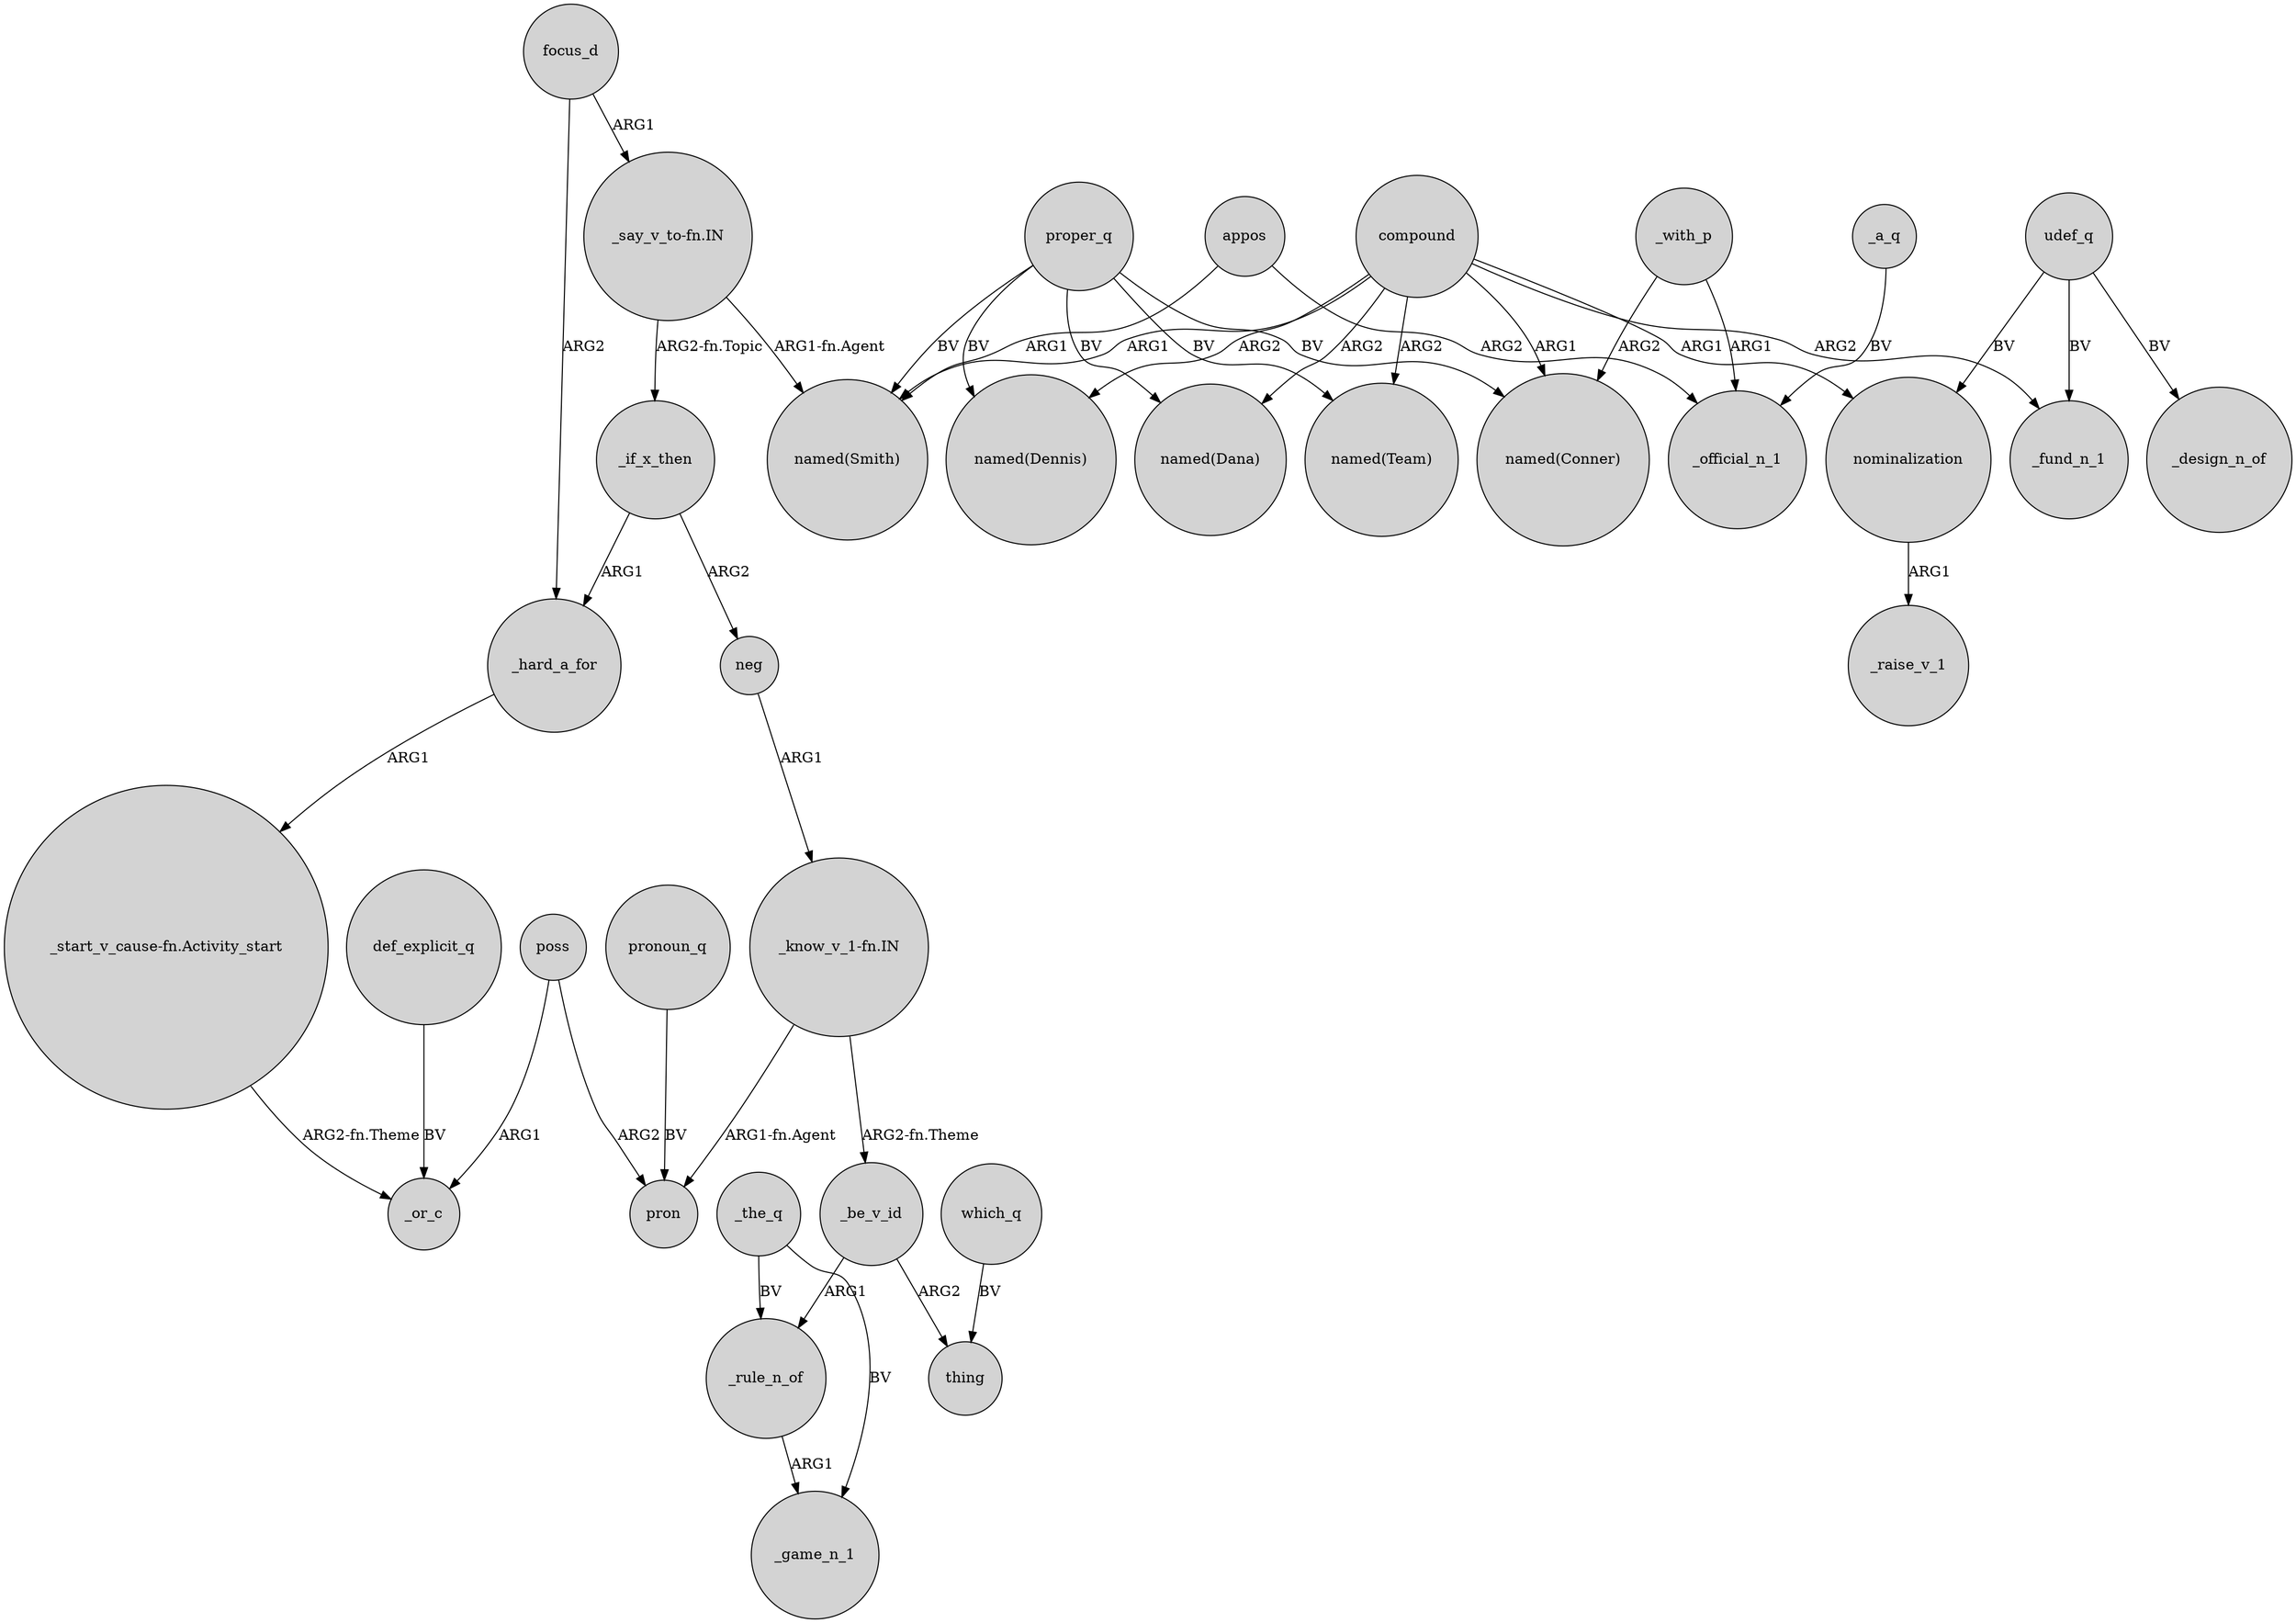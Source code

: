 digraph {
	node [shape=circle style=filled]
	focus_d -> _hard_a_for [label=ARG2]
	compound -> "named(Conner)" [label=ARG1]
	"_say_v_to-fn.IN" -> _if_x_then [label="ARG2-fn.Topic"]
	appos -> _official_n_1 [label=ARG2]
	poss -> pron [label=ARG2]
	_hard_a_for -> "_start_v_cause-fn.Activity_start" [label=ARG1]
	proper_q -> "named(Dennis)" [label=BV]
	"_know_v_1-fn.IN" -> _be_v_id [label="ARG2-fn.Theme"]
	def_explicit_q -> _or_c [label=BV]
	_with_p -> _official_n_1 [label=ARG1]
	proper_q -> "named(Team)" [label=BV]
	"_say_v_to-fn.IN" -> "named(Smith)" [label="ARG1-fn.Agent"]
	_if_x_then -> _hard_a_for [label=ARG1]
	"_know_v_1-fn.IN" -> pron [label="ARG1-fn.Agent"]
	compound -> _fund_n_1 [label=ARG2]
	nominalization -> _raise_v_1 [label=ARG1]
	_with_p -> "named(Conner)" [label=ARG2]
	compound -> "named(Dennis)" [label=ARG2]
	focus_d -> "_say_v_to-fn.IN" [label=ARG1]
	_if_x_then -> neg [label=ARG2]
	pronoun_q -> pron [label=BV]
	proper_q -> "named(Conner)" [label=BV]
	_a_q -> _official_n_1 [label=BV]
	neg -> "_know_v_1-fn.IN" [label=ARG1]
	_be_v_id -> _rule_n_of [label=ARG1]
	compound -> "named(Smith)" [label=ARG1]
	compound -> "named(Dana)" [label=ARG2]
	udef_q -> _fund_n_1 [label=BV]
	udef_q -> nominalization [label=BV]
	_the_q -> _rule_n_of [label=BV]
	proper_q -> "named(Dana)" [label=BV]
	_the_q -> _game_n_1 [label=BV]
	udef_q -> _design_n_of [label=BV]
	appos -> "named(Smith)" [label=ARG1]
	"_start_v_cause-fn.Activity_start" -> _or_c [label="ARG2-fn.Theme"]
	_be_v_id -> thing [label=ARG2]
	_rule_n_of -> _game_n_1 [label=ARG1]
	proper_q -> "named(Smith)" [label=BV]
	compound -> nominalization [label=ARG1]
	compound -> "named(Team)" [label=ARG2]
	poss -> _or_c [label=ARG1]
	which_q -> thing [label=BV]
}
